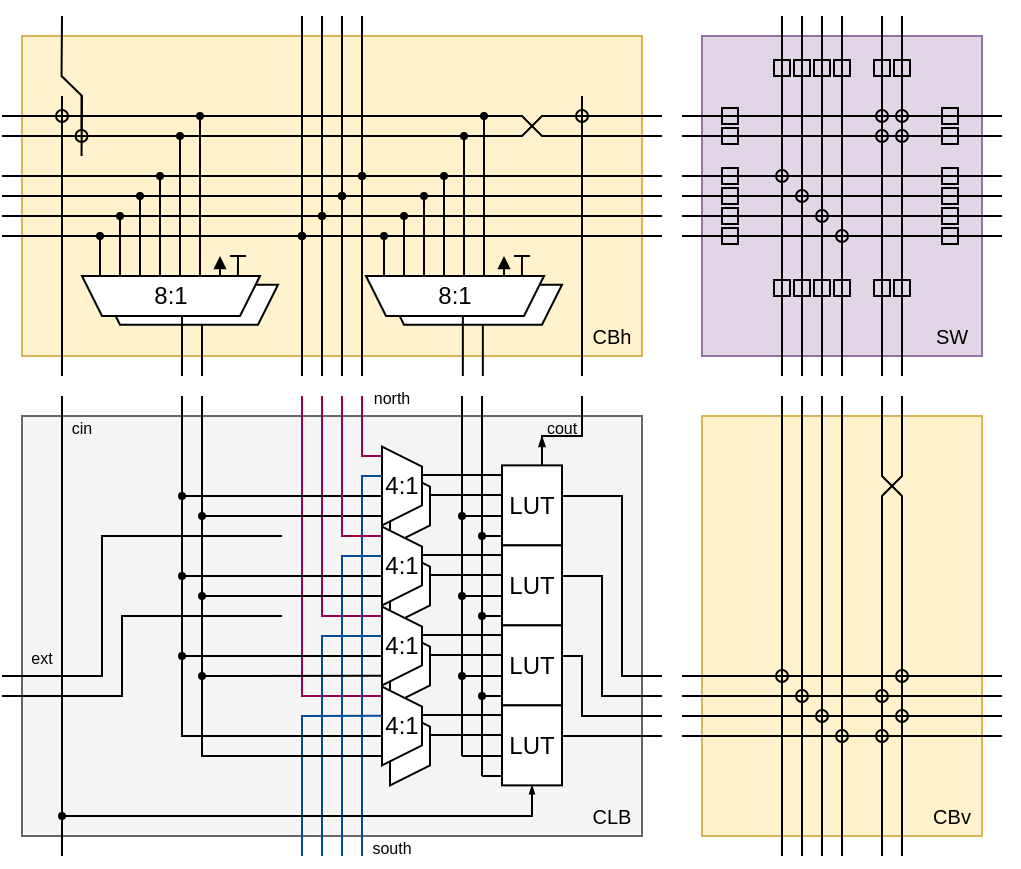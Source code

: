 <mxfile version="20.6.2" type="device"><diagram id="9KGzQhtidho0yr76nwJ4" name="Page-1"><mxGraphModel dx="544" dy="353" grid="1" gridSize="10" guides="0" tooltips="1" connect="1" arrows="1" fold="1" page="1" pageScale="1" pageWidth="827" pageHeight="1169" math="0" shadow="0"><root><mxCell id="0"/><mxCell id="1" parent="0"/><mxCell id="BEiH9vNHT9M3Co6_IEp4-1" value="" style="rounded=0;whiteSpace=wrap;html=1;fillColor=#fff2cc;strokeColor=#d6b656;" parent="1" vertex="1"><mxGeometry x="80" y="90" width="310" height="160" as="geometry"/></mxCell><mxCell id="BEiH9vNHT9M3Co6_IEp4-318" value="" style="rounded=0;whiteSpace=wrap;html=1;fillColor=#f5f5f5;strokeColor=#666666;fontColor=#333333;" parent="1" vertex="1"><mxGeometry x="80" y="280" width="310" height="210" as="geometry"/></mxCell><mxCell id="BEiH9vNHT9M3Co6_IEp4-317" value="" style="endArrow=none;html=1;rounded=0;endFill=0;startArrow=blockThin;startFill=1;startSize=3;" parent="1" edge="1"><mxGeometry width="50" height="50" relative="1" as="geometry"><mxPoint x="340" y="290" as="sourcePoint"/><mxPoint x="340" y="310" as="targetPoint"/><Array as="points"/></mxGeometry></mxCell><mxCell id="BEiH9vNHT9M3Co6_IEp4-312" value="" style="endArrow=none;html=1;rounded=0;" parent="1" edge="1"><mxGeometry width="50" height="50" relative="1" as="geometry"><mxPoint x="360" y="270" as="sourcePoint"/><mxPoint x="340" y="310" as="targetPoint"/><Array as="points"><mxPoint x="360" y="290"/><mxPoint x="340" y="290"/></Array></mxGeometry></mxCell><mxCell id="BEiH9vNHT9M3Co6_IEp4-6" value="" style="rounded=0;whiteSpace=wrap;html=1;fillColor=#fff2cc;strokeColor=#d6b656;" parent="1" vertex="1"><mxGeometry x="420" y="280" width="140" height="210" as="geometry"/></mxCell><mxCell id="BEiH9vNHT9M3Co6_IEp4-21" value="" style="endArrow=none;html=1;rounded=0;" parent="1" edge="1"><mxGeometry width="50" height="50" relative="1" as="geometry"><mxPoint x="520" y="270" as="sourcePoint"/><mxPoint x="510" y="500" as="targetPoint"/><Array as="points"><mxPoint x="520" y="310"/><mxPoint x="510" y="320"/></Array></mxGeometry></mxCell><mxCell id="BEiH9vNHT9M3Co6_IEp4-22" value="" style="endArrow=none;html=1;rounded=0;" parent="1" edge="1"><mxGeometry width="50" height="50" relative="1" as="geometry"><mxPoint x="510" y="270" as="sourcePoint"/><mxPoint x="520" y="500" as="targetPoint"/><Array as="points"><mxPoint x="510" y="310"/><mxPoint x="520" y="320"/></Array></mxGeometry></mxCell><mxCell id="BEiH9vNHT9M3Co6_IEp4-56" value="CBv" style="text;html=1;strokeColor=none;fillColor=none;align=center;verticalAlign=middle;whiteSpace=wrap;rounded=0;strokeWidth=2;fontSize=10;" parent="1" vertex="1"><mxGeometry x="530" y="470" width="30" height="20" as="geometry"/></mxCell><mxCell id="BEiH9vNHT9M3Co6_IEp4-92" value="" style="endArrow=none;html=1;rounded=0;" parent="1" edge="1"><mxGeometry width="50" height="50" relative="1" as="geometry"><mxPoint x="300" y="450" as="sourcePoint"/><mxPoint x="300" y="270" as="targetPoint"/></mxGeometry></mxCell><mxCell id="BEiH9vNHT9M3Co6_IEp4-93" value="" style="endArrow=none;html=1;rounded=0;" parent="1" edge="1"><mxGeometry width="50" height="50" relative="1" as="geometry"><mxPoint x="310" y="460" as="sourcePoint"/><mxPoint x="310" y="270" as="targetPoint"/></mxGeometry></mxCell><mxCell id="BEiH9vNHT9M3Co6_IEp4-204" value="" style="group" parent="1" vertex="1" connectable="0"><mxGeometry x="260" y="290" width="90" height="54.69" as="geometry"/></mxCell><mxCell id="BEiH9vNHT9M3Co6_IEp4-202" value="" style="endArrow=none;html=1;rounded=0;startArrow=none;startFill=0;endSize=4;startSize=3;strokeWidth=1;entryX=0;entryY=0.5;entryDx=0;entryDy=0;" parent="BEiH9vNHT9M3Co6_IEp4-204" edge="1"><mxGeometry width="50" height="50" relative="1" as="geometry"><mxPoint x="20" y="29.55" as="sourcePoint"/><mxPoint x="60" y="29.55" as="targetPoint"/></mxGeometry></mxCell><mxCell id="BEiH9vNHT9M3Co6_IEp4-201" value="" style="shape=trapezoid;perimeter=trapezoidPerimeter;whiteSpace=wrap;html=1;fixedSize=1;size=10;direction=south;" parent="BEiH9vNHT9M3Co6_IEp4-204" vertex="1"><mxGeometry x="4" y="15.31" width="20" height="39.38" as="geometry"/></mxCell><mxCell id="BEiH9vNHT9M3Co6_IEp4-193" value="LUT" style="rounded=0;whiteSpace=wrap;html=1;" parent="BEiH9vNHT9M3Co6_IEp4-204" vertex="1"><mxGeometry x="60" y="14.69" width="30" height="40" as="geometry"/></mxCell><mxCell id="BEiH9vNHT9M3Co6_IEp4-194" value="4:1" style="shape=trapezoid;perimeter=trapezoidPerimeter;whiteSpace=wrap;html=1;fixedSize=1;size=10;direction=south;" parent="BEiH9vNHT9M3Co6_IEp4-204" vertex="1"><mxGeometry y="5.31" width="20" height="39.38" as="geometry"/></mxCell><mxCell id="BEiH9vNHT9M3Co6_IEp4-195" value="" style="endArrow=none;html=1;rounded=0;startArrow=oval;startFill=1;endSize=4;startSize=3;strokeWidth=1;" parent="BEiH9vNHT9M3Co6_IEp4-204" edge="1"><mxGeometry width="50" height="50" relative="1" as="geometry"><mxPoint x="50" y="50" as="sourcePoint"/><mxPoint x="60" y="50" as="targetPoint"/></mxGeometry></mxCell><mxCell id="BEiH9vNHT9M3Co6_IEp4-196" value="" style="endArrow=none;html=1;rounded=0;startArrow=oval;startFill=1;endSize=4;startSize=3;strokeWidth=1;" parent="BEiH9vNHT9M3Co6_IEp4-204" edge="1"><mxGeometry width="50" height="50" relative="1" as="geometry"><mxPoint x="40" y="40" as="sourcePoint"/><mxPoint x="60" y="40" as="targetPoint"/></mxGeometry></mxCell><mxCell id="BEiH9vNHT9M3Co6_IEp4-203" value="" style="endArrow=none;html=1;rounded=0;startArrow=none;startFill=0;endSize=4;startSize=3;strokeWidth=1;entryX=0;entryY=0.5;entryDx=0;entryDy=0;" parent="BEiH9vNHT9M3Co6_IEp4-204" edge="1"><mxGeometry width="50" height="50" relative="1" as="geometry"><mxPoint x="20.0" y="19.55" as="sourcePoint"/><mxPoint x="60.0" y="19.55" as="targetPoint"/></mxGeometry></mxCell><mxCell id="BEiH9vNHT9M3Co6_IEp4-205" value="" style="group" parent="1" vertex="1" connectable="0"><mxGeometry x="260" y="330" width="90" height="54.69" as="geometry"/></mxCell><mxCell id="BEiH9vNHT9M3Co6_IEp4-206" value="" style="endArrow=none;html=1;rounded=0;startArrow=none;startFill=0;endSize=4;startSize=3;strokeWidth=1;entryX=0;entryY=0.5;entryDx=0;entryDy=0;" parent="BEiH9vNHT9M3Co6_IEp4-205" edge="1"><mxGeometry width="50" height="50" relative="1" as="geometry"><mxPoint x="20" y="29.55" as="sourcePoint"/><mxPoint x="60" y="29.55" as="targetPoint"/></mxGeometry></mxCell><mxCell id="BEiH9vNHT9M3Co6_IEp4-207" value="" style="shape=trapezoid;perimeter=trapezoidPerimeter;whiteSpace=wrap;html=1;fixedSize=1;size=10;direction=south;" parent="BEiH9vNHT9M3Co6_IEp4-205" vertex="1"><mxGeometry x="4" y="15.31" width="20" height="39.38" as="geometry"/></mxCell><mxCell id="BEiH9vNHT9M3Co6_IEp4-208" value="LUT" style="rounded=0;whiteSpace=wrap;html=1;" parent="BEiH9vNHT9M3Co6_IEp4-205" vertex="1"><mxGeometry x="60" y="14.69" width="30" height="40" as="geometry"/></mxCell><mxCell id="BEiH9vNHT9M3Co6_IEp4-209" value="4:1" style="shape=trapezoid;perimeter=trapezoidPerimeter;whiteSpace=wrap;html=1;fixedSize=1;size=10;direction=south;" parent="BEiH9vNHT9M3Co6_IEp4-205" vertex="1"><mxGeometry y="5.31" width="20" height="39.38" as="geometry"/></mxCell><mxCell id="BEiH9vNHT9M3Co6_IEp4-210" value="" style="endArrow=none;html=1;rounded=0;startArrow=oval;startFill=1;endSize=4;startSize=3;strokeWidth=1;" parent="BEiH9vNHT9M3Co6_IEp4-205" edge="1"><mxGeometry width="50" height="50" relative="1" as="geometry"><mxPoint x="50" y="50" as="sourcePoint"/><mxPoint x="60" y="50" as="targetPoint"/></mxGeometry></mxCell><mxCell id="BEiH9vNHT9M3Co6_IEp4-211" value="" style="endArrow=none;html=1;rounded=0;startArrow=oval;startFill=1;endSize=4;startSize=3;strokeWidth=1;" parent="BEiH9vNHT9M3Co6_IEp4-205" edge="1"><mxGeometry width="50" height="50" relative="1" as="geometry"><mxPoint x="40" y="40" as="sourcePoint"/><mxPoint x="60" y="40" as="targetPoint"/></mxGeometry></mxCell><mxCell id="BEiH9vNHT9M3Co6_IEp4-212" value="" style="endArrow=none;html=1;rounded=0;startArrow=none;startFill=0;endSize=4;startSize=3;strokeWidth=1;entryX=0;entryY=0.5;entryDx=0;entryDy=0;" parent="BEiH9vNHT9M3Co6_IEp4-205" edge="1"><mxGeometry width="50" height="50" relative="1" as="geometry"><mxPoint x="20.0" y="19.55" as="sourcePoint"/><mxPoint x="60.0" y="19.55" as="targetPoint"/></mxGeometry></mxCell><mxCell id="BEiH9vNHT9M3Co6_IEp4-213" value="" style="group" parent="1" vertex="1" connectable="0"><mxGeometry x="260" y="370" width="90" height="54.69" as="geometry"/></mxCell><mxCell id="BEiH9vNHT9M3Co6_IEp4-214" value="" style="endArrow=none;html=1;rounded=0;startArrow=none;startFill=0;endSize=4;startSize=3;strokeWidth=1;entryX=0;entryY=0.5;entryDx=0;entryDy=0;" parent="BEiH9vNHT9M3Co6_IEp4-213" edge="1"><mxGeometry width="50" height="50" relative="1" as="geometry"><mxPoint x="20" y="29.55" as="sourcePoint"/><mxPoint x="60" y="29.55" as="targetPoint"/></mxGeometry></mxCell><mxCell id="BEiH9vNHT9M3Co6_IEp4-215" value="" style="shape=trapezoid;perimeter=trapezoidPerimeter;whiteSpace=wrap;html=1;fixedSize=1;size=10;direction=south;" parent="BEiH9vNHT9M3Co6_IEp4-213" vertex="1"><mxGeometry x="4" y="15.31" width="20" height="39.38" as="geometry"/></mxCell><mxCell id="BEiH9vNHT9M3Co6_IEp4-216" value="LUT" style="rounded=0;whiteSpace=wrap;html=1;" parent="BEiH9vNHT9M3Co6_IEp4-213" vertex="1"><mxGeometry x="60" y="14.69" width="30" height="40" as="geometry"/></mxCell><mxCell id="BEiH9vNHT9M3Co6_IEp4-217" value="4:1" style="shape=trapezoid;perimeter=trapezoidPerimeter;whiteSpace=wrap;html=1;fixedSize=1;size=10;direction=south;" parent="BEiH9vNHT9M3Co6_IEp4-213" vertex="1"><mxGeometry y="5.31" width="20" height="39.38" as="geometry"/></mxCell><mxCell id="BEiH9vNHT9M3Co6_IEp4-218" value="" style="endArrow=none;html=1;rounded=0;startArrow=oval;startFill=1;endSize=4;startSize=3;strokeWidth=1;" parent="BEiH9vNHT9M3Co6_IEp4-213" edge="1"><mxGeometry width="50" height="50" relative="1" as="geometry"><mxPoint x="50" y="50" as="sourcePoint"/><mxPoint x="60" y="50" as="targetPoint"/></mxGeometry></mxCell><mxCell id="BEiH9vNHT9M3Co6_IEp4-219" value="" style="endArrow=none;html=1;rounded=0;startArrow=oval;startFill=1;endSize=4;startSize=3;strokeWidth=1;" parent="BEiH9vNHT9M3Co6_IEp4-213" edge="1"><mxGeometry width="50" height="50" relative="1" as="geometry"><mxPoint x="40" y="40" as="sourcePoint"/><mxPoint x="60" y="40" as="targetPoint"/></mxGeometry></mxCell><mxCell id="BEiH9vNHT9M3Co6_IEp4-220" value="" style="endArrow=none;html=1;rounded=0;startArrow=none;startFill=0;endSize=4;startSize=3;strokeWidth=1;entryX=0;entryY=0.5;entryDx=0;entryDy=0;" parent="BEiH9vNHT9M3Co6_IEp4-213" edge="1"><mxGeometry width="50" height="50" relative="1" as="geometry"><mxPoint x="20.0" y="19.55" as="sourcePoint"/><mxPoint x="60.0" y="19.55" as="targetPoint"/></mxGeometry></mxCell><mxCell id="BEiH9vNHT9M3Co6_IEp4-221" value="" style="group" parent="1" vertex="1" connectable="0"><mxGeometry x="260" y="410" width="90" height="54.69" as="geometry"/></mxCell><mxCell id="BEiH9vNHT9M3Co6_IEp4-222" value="" style="endArrow=none;html=1;rounded=0;startArrow=none;startFill=0;endSize=4;startSize=3;strokeWidth=1;entryX=0;entryY=0.5;entryDx=0;entryDy=0;" parent="BEiH9vNHT9M3Co6_IEp4-221" edge="1"><mxGeometry width="50" height="50" relative="1" as="geometry"><mxPoint x="20" y="29.55" as="sourcePoint"/><mxPoint x="60" y="29.55" as="targetPoint"/></mxGeometry></mxCell><mxCell id="BEiH9vNHT9M3Co6_IEp4-223" value="" style="shape=trapezoid;perimeter=trapezoidPerimeter;whiteSpace=wrap;html=1;fixedSize=1;size=10;direction=south;" parent="BEiH9vNHT9M3Co6_IEp4-221" vertex="1"><mxGeometry x="4" y="15.31" width="20" height="39.38" as="geometry"/></mxCell><mxCell id="BEiH9vNHT9M3Co6_IEp4-224" value="LUT" style="rounded=0;whiteSpace=wrap;html=1;" parent="BEiH9vNHT9M3Co6_IEp4-221" vertex="1"><mxGeometry x="60" y="14.69" width="30" height="40" as="geometry"/></mxCell><mxCell id="BEiH9vNHT9M3Co6_IEp4-225" value="4:1" style="shape=trapezoid;perimeter=trapezoidPerimeter;whiteSpace=wrap;html=1;fixedSize=1;size=10;direction=south;" parent="BEiH9vNHT9M3Co6_IEp4-221" vertex="1"><mxGeometry y="5.31" width="20" height="39.38" as="geometry"/></mxCell><mxCell id="BEiH9vNHT9M3Co6_IEp4-226" value="" style="endArrow=none;html=1;rounded=0;startArrow=none;startFill=0;endSize=4;startSize=3;strokeWidth=1;" parent="BEiH9vNHT9M3Co6_IEp4-221" edge="1"><mxGeometry width="50" height="50" relative="1" as="geometry"><mxPoint x="50" y="50" as="sourcePoint"/><mxPoint x="60" y="50" as="targetPoint"/></mxGeometry></mxCell><mxCell id="BEiH9vNHT9M3Co6_IEp4-227" value="" style="endArrow=none;html=1;rounded=0;startArrow=none;startFill=0;endSize=4;startSize=3;strokeWidth=1;" parent="BEiH9vNHT9M3Co6_IEp4-221" edge="1"><mxGeometry width="50" height="50" relative="1" as="geometry"><mxPoint x="40" y="40" as="sourcePoint"/><mxPoint x="60" y="40" as="targetPoint"/></mxGeometry></mxCell><mxCell id="BEiH9vNHT9M3Co6_IEp4-228" value="" style="endArrow=none;html=1;rounded=0;startArrow=none;startFill=0;endSize=4;startSize=3;strokeWidth=1;entryX=0;entryY=0.5;entryDx=0;entryDy=0;" parent="BEiH9vNHT9M3Co6_IEp4-221" edge="1"><mxGeometry width="50" height="50" relative="1" as="geometry"><mxPoint x="20.0" y="19.55" as="sourcePoint"/><mxPoint x="60.0" y="19.55" as="targetPoint"/></mxGeometry></mxCell><mxCell id="BEiH9vNHT9M3Co6_IEp4-230" value="" style="endArrow=none;html=1;rounded=0;strokeColor=#99004D;" parent="1" edge="1"><mxGeometry width="50" height="50" relative="1" as="geometry"><mxPoint x="260" y="300" as="sourcePoint"/><mxPoint x="250" y="270" as="targetPoint"/><Array as="points"><mxPoint x="250" y="300"/></Array></mxGeometry></mxCell><mxCell id="BEiH9vNHT9M3Co6_IEp4-234" value="" style="endArrow=none;html=1;rounded=0;strokeColor=#99004D;" parent="1" edge="1"><mxGeometry width="50" height="50" relative="1" as="geometry"><mxPoint x="260" y="380" as="sourcePoint"/><mxPoint x="230" y="270" as="targetPoint"/><Array as="points"><mxPoint x="230" y="380"/></Array></mxGeometry></mxCell><mxCell id="BEiH9vNHT9M3Co6_IEp4-235" value="" style="endArrow=none;html=1;rounded=0;strokeColor=#99004D;" parent="1" edge="1"><mxGeometry width="50" height="50" relative="1" as="geometry"><mxPoint x="260" y="420.0" as="sourcePoint"/><mxPoint x="220" y="270" as="targetPoint"/><Array as="points"><mxPoint x="220" y="420"/></Array></mxGeometry></mxCell><mxCell id="BEiH9vNHT9M3Co6_IEp4-236" value="" style="endArrow=none;html=1;rounded=0;strokeColor=#004C99;" parent="1" edge="1"><mxGeometry width="50" height="50" relative="1" as="geometry"><mxPoint x="260" y="310.0" as="sourcePoint"/><mxPoint x="250" y="500" as="targetPoint"/><Array as="points"><mxPoint x="250" y="310"/></Array></mxGeometry></mxCell><mxCell id="BEiH9vNHT9M3Co6_IEp4-237" value="" style="endArrow=oval;html=1;rounded=0;startArrow=none;startFill=0;endFill=1;endSize=3;" parent="1" edge="1"><mxGeometry width="50" height="50" relative="1" as="geometry"><mxPoint x="260" y="320" as="sourcePoint"/><mxPoint x="160" y="320" as="targetPoint"/></mxGeometry></mxCell><mxCell id="BEiH9vNHT9M3Co6_IEp4-238" value="" style="endArrow=oval;html=1;rounded=0;startArrow=none;startFill=0;endFill=1;endSize=3;" parent="1" edge="1"><mxGeometry width="50" height="50" relative="1" as="geometry"><mxPoint x="260" y="330" as="sourcePoint"/><mxPoint x="170" y="330" as="targetPoint"/></mxGeometry></mxCell><mxCell id="BEiH9vNHT9M3Co6_IEp4-239" value="" style="endArrow=none;html=1;rounded=0;strokeColor=#99004D;" parent="1" edge="1"><mxGeometry width="50" height="50" relative="1" as="geometry"><mxPoint x="260" y="340" as="sourcePoint"/><mxPoint x="240" y="270" as="targetPoint"/><Array as="points"><mxPoint x="240" y="340"/></Array></mxGeometry></mxCell><mxCell id="BEiH9vNHT9M3Co6_IEp4-240" value="" style="endArrow=none;html=1;rounded=0;strokeColor=#004C99;" parent="1" edge="1"><mxGeometry width="50" height="50" relative="1" as="geometry"><mxPoint x="260" y="350" as="sourcePoint"/><mxPoint x="240" y="500" as="targetPoint"/><Array as="points"><mxPoint x="240" y="350"/></Array></mxGeometry></mxCell><mxCell id="BEiH9vNHT9M3Co6_IEp4-242" value="" style="endArrow=oval;html=1;rounded=0;endSize=3;endFill=1;" parent="1" edge="1"><mxGeometry width="50" height="50" relative="1" as="geometry"><mxPoint x="260" y="360" as="sourcePoint"/><mxPoint x="160" y="360" as="targetPoint"/></mxGeometry></mxCell><mxCell id="BEiH9vNHT9M3Co6_IEp4-243" value="" style="endArrow=oval;html=1;rounded=0;endSize=3;endFill=1;" parent="1" edge="1"><mxGeometry width="50" height="50" relative="1" as="geometry"><mxPoint x="260" y="370" as="sourcePoint"/><mxPoint x="170" y="370" as="targetPoint"/></mxGeometry></mxCell><mxCell id="BEiH9vNHT9M3Co6_IEp4-244" value="" style="endArrow=none;html=1;rounded=0;strokeColor=#004C99;" parent="1" edge="1"><mxGeometry width="50" height="50" relative="1" as="geometry"><mxPoint x="260" y="390" as="sourcePoint"/><mxPoint x="230" y="500" as="targetPoint"/><Array as="points"><mxPoint x="230" y="390"/></Array></mxGeometry></mxCell><mxCell id="BEiH9vNHT9M3Co6_IEp4-245" value="" style="endArrow=oval;html=1;rounded=0;endSize=3;endFill=1;" parent="1" edge="1"><mxGeometry width="50" height="50" relative="1" as="geometry"><mxPoint x="260" y="400" as="sourcePoint"/><mxPoint x="160" y="400" as="targetPoint"/></mxGeometry></mxCell><mxCell id="BEiH9vNHT9M3Co6_IEp4-246" value="" style="endArrow=oval;html=1;rounded=0;endSize=3;endFill=1;" parent="1" edge="1"><mxGeometry width="50" height="50" relative="1" as="geometry"><mxPoint x="260" y="409.84" as="sourcePoint"/><mxPoint x="170" y="410" as="targetPoint"/></mxGeometry></mxCell><mxCell id="BEiH9vNHT9M3Co6_IEp4-247" value="" style="endArrow=none;html=1;rounded=0;strokeColor=#004C99;" parent="1" edge="1"><mxGeometry width="50" height="50" relative="1" as="geometry"><mxPoint x="260" y="429.92" as="sourcePoint"/><mxPoint x="220" y="500" as="targetPoint"/><Array as="points"><mxPoint x="220" y="430"/></Array></mxGeometry></mxCell><mxCell id="BEiH9vNHT9M3Co6_IEp4-248" value="" style="endArrow=none;html=1;rounded=0;" parent="1" edge="1"><mxGeometry width="50" height="50" relative="1" as="geometry"><mxPoint x="260" y="440.0" as="sourcePoint"/><mxPoint x="160" y="270" as="targetPoint"/><Array as="points"><mxPoint x="160" y="440"/></Array></mxGeometry></mxCell><mxCell id="BEiH9vNHT9M3Co6_IEp4-249" value="" style="endArrow=none;html=1;rounded=0;" parent="1" edge="1"><mxGeometry width="50" height="50" relative="1" as="geometry"><mxPoint x="260" y="450.0" as="sourcePoint"/><mxPoint x="170" y="270" as="targetPoint"/><Array as="points"><mxPoint x="170" y="450"/></Array></mxGeometry></mxCell><mxCell id="BEiH9vNHT9M3Co6_IEp4-310" value="" style="endArrow=none;html=1;rounded=0;exitX=0.5;exitY=1;exitDx=0;exitDy=0;endFill=0;startArrow=blockThin;startFill=1;endSize=5;startSize=2;" parent="1" source="BEiH9vNHT9M3Co6_IEp4-224" edge="1"><mxGeometry width="50" height="50" relative="1" as="geometry"><mxPoint x="340" y="470" as="sourcePoint"/><mxPoint x="100" y="270" as="targetPoint"/><Array as="points"><mxPoint x="335" y="480"/><mxPoint x="100" y="480"/></Array></mxGeometry></mxCell><mxCell id="BEiH9vNHT9M3Co6_IEp4-313" value="" style="endArrow=none;html=1;rounded=0;" parent="1" edge="1"><mxGeometry width="50" height="50" relative="1" as="geometry"><mxPoint x="400" y="410" as="sourcePoint"/><mxPoint x="350" y="320" as="targetPoint"/><Array as="points"><mxPoint x="380" y="410"/><mxPoint x="380" y="320"/><mxPoint x="350" y="320"/></Array></mxGeometry></mxCell><mxCell id="BEiH9vNHT9M3Co6_IEp4-314" value="" style="endArrow=none;html=1;rounded=0;" parent="1" edge="1"><mxGeometry width="50" height="50" relative="1" as="geometry"><mxPoint x="400" y="420" as="sourcePoint"/><mxPoint x="350" y="360" as="targetPoint"/><Array as="points"><mxPoint x="370" y="420"/><mxPoint x="370" y="360"/><mxPoint x="350" y="360"/></Array></mxGeometry></mxCell><mxCell id="BEiH9vNHT9M3Co6_IEp4-315" value="" style="endArrow=none;html=1;rounded=0;" parent="1" edge="1"><mxGeometry width="50" height="50" relative="1" as="geometry"><mxPoint x="400" y="430" as="sourcePoint"/><mxPoint x="350" y="400" as="targetPoint"/><Array as="points"><mxPoint x="360" y="430"/><mxPoint x="360" y="400"/><mxPoint x="350" y="400"/></Array></mxGeometry></mxCell><mxCell id="BEiH9vNHT9M3Co6_IEp4-316" value="" style="endArrow=none;html=1;rounded=0;" parent="1" edge="1"><mxGeometry width="50" height="50" relative="1" as="geometry"><mxPoint x="400" y="440" as="sourcePoint"/><mxPoint x="350" y="440" as="targetPoint"/><Array as="points"><mxPoint x="350" y="440"/></Array></mxGeometry></mxCell><mxCell id="_3s3jiyZv3Z9UE-ZHLpk-1" value="" style="endArrow=none;html=1;rounded=0;" parent="1" edge="1"><mxGeometry width="50" height="50" relative="1" as="geometry"><mxPoint x="460" y="270" as="sourcePoint"/><mxPoint x="460" y="500" as="targetPoint"/><Array as="points"/></mxGeometry></mxCell><mxCell id="_3s3jiyZv3Z9UE-ZHLpk-2" value="" style="endArrow=none;html=1;rounded=0;" parent="1" edge="1"><mxGeometry width="50" height="50" relative="1" as="geometry"><mxPoint x="470" y="270" as="sourcePoint"/><mxPoint x="470" y="500.0" as="targetPoint"/><Array as="points"/></mxGeometry></mxCell><mxCell id="_3s3jiyZv3Z9UE-ZHLpk-3" value="" style="endArrow=none;html=1;rounded=0;" parent="1" edge="1"><mxGeometry width="50" height="50" relative="1" as="geometry"><mxPoint x="480" y="270" as="sourcePoint"/><mxPoint x="480" y="500.0" as="targetPoint"/><Array as="points"/></mxGeometry></mxCell><mxCell id="_3s3jiyZv3Z9UE-ZHLpk-4" value="" style="endArrow=none;html=1;rounded=0;" parent="1" edge="1"><mxGeometry width="50" height="50" relative="1" as="geometry"><mxPoint x="490" y="270" as="sourcePoint"/><mxPoint x="490" y="500.0" as="targetPoint"/><Array as="points"/></mxGeometry></mxCell><mxCell id="_3s3jiyZv3Z9UE-ZHLpk-12" value="" style="group;rotation=0;" parent="1" vertex="1" connectable="0"><mxGeometry x="450" y="400" width="50" height="50" as="geometry"/></mxCell><mxCell id="_3s3jiyZv3Z9UE-ZHLpk-13" value="" style="endArrow=none;html=1;rounded=0;" parent="_3s3jiyZv3Z9UE-ZHLpk-12" edge="1"><mxGeometry width="50" height="50" relative="1" as="geometry"><mxPoint x="10" y="50" as="sourcePoint"/><mxPoint x="10" as="targetPoint"/></mxGeometry></mxCell><mxCell id="_3s3jiyZv3Z9UE-ZHLpk-14" value="" style="endArrow=none;html=1;rounded=0;startArrow=oval;startFill=0;" parent="_3s3jiyZv3Z9UE-ZHLpk-12" edge="1"><mxGeometry width="50" height="50" relative="1" as="geometry"><mxPoint x="10" y="10" as="sourcePoint"/><mxPoint y="10" as="targetPoint"/></mxGeometry></mxCell><mxCell id="_3s3jiyZv3Z9UE-ZHLpk-15" value="" style="endArrow=none;html=1;rounded=0;startArrow=oval;startFill=0;" parent="_3s3jiyZv3Z9UE-ZHLpk-12" edge="1"><mxGeometry width="50" height="50" relative="1" as="geometry"><mxPoint x="20" y="20" as="sourcePoint"/><mxPoint x="10" y="20" as="targetPoint"/></mxGeometry></mxCell><mxCell id="_3s3jiyZv3Z9UE-ZHLpk-16" value="" style="endArrow=none;html=1;rounded=0;startArrow=oval;startFill=0;" parent="_3s3jiyZv3Z9UE-ZHLpk-12" edge="1"><mxGeometry width="50" height="50" relative="1" as="geometry"><mxPoint x="30" y="30" as="sourcePoint"/><mxPoint x="20" y="30" as="targetPoint"/></mxGeometry></mxCell><mxCell id="_3s3jiyZv3Z9UE-ZHLpk-17" value="" style="endArrow=none;html=1;rounded=0;startArrow=oval;startFill=0;" parent="_3s3jiyZv3Z9UE-ZHLpk-12" edge="1"><mxGeometry width="50" height="50" relative="1" as="geometry"><mxPoint x="40" y="40" as="sourcePoint"/><mxPoint x="30" y="40" as="targetPoint"/></mxGeometry></mxCell><mxCell id="_3s3jiyZv3Z9UE-ZHLpk-18" value="" style="endArrow=none;html=1;rounded=0;" parent="_3s3jiyZv3Z9UE-ZHLpk-12" edge="1"><mxGeometry width="50" height="50" relative="1" as="geometry"><mxPoint x="20" y="50" as="sourcePoint"/><mxPoint x="20" as="targetPoint"/></mxGeometry></mxCell><mxCell id="_3s3jiyZv3Z9UE-ZHLpk-19" value="" style="endArrow=none;html=1;rounded=0;" parent="_3s3jiyZv3Z9UE-ZHLpk-12" edge="1"><mxGeometry width="50" height="50" relative="1" as="geometry"><mxPoint x="30" y="50" as="sourcePoint"/><mxPoint x="30" as="targetPoint"/></mxGeometry></mxCell><mxCell id="_3s3jiyZv3Z9UE-ZHLpk-20" value="" style="endArrow=none;html=1;rounded=0;" parent="_3s3jiyZv3Z9UE-ZHLpk-12" edge="1"><mxGeometry width="50" height="50" relative="1" as="geometry"><mxPoint x="40" y="50" as="sourcePoint"/><mxPoint x="40" as="targetPoint"/></mxGeometry></mxCell><mxCell id="_3s3jiyZv3Z9UE-ZHLpk-21" value="" style="endArrow=none;html=1;rounded=0;" parent="_3s3jiyZv3Z9UE-ZHLpk-12" edge="1"><mxGeometry width="50" height="50" relative="1" as="geometry"><mxPoint y="10" as="sourcePoint"/><mxPoint x="50" y="10" as="targetPoint"/></mxGeometry></mxCell><mxCell id="_3s3jiyZv3Z9UE-ZHLpk-22" value="" style="endArrow=none;html=1;rounded=0;" parent="_3s3jiyZv3Z9UE-ZHLpk-12" edge="1"><mxGeometry width="50" height="50" relative="1" as="geometry"><mxPoint y="20" as="sourcePoint"/><mxPoint x="50" y="20" as="targetPoint"/></mxGeometry></mxCell><mxCell id="_3s3jiyZv3Z9UE-ZHLpk-23" value="" style="endArrow=none;html=1;rounded=0;" parent="_3s3jiyZv3Z9UE-ZHLpk-12" edge="1"><mxGeometry width="50" height="50" relative="1" as="geometry"><mxPoint y="30" as="sourcePoint"/><mxPoint x="50" y="30" as="targetPoint"/></mxGeometry></mxCell><mxCell id="_3s3jiyZv3Z9UE-ZHLpk-24" value="" style="endArrow=none;html=1;rounded=0;" parent="_3s3jiyZv3Z9UE-ZHLpk-12" edge="1"><mxGeometry width="50" height="50" relative="1" as="geometry"><mxPoint y="40" as="sourcePoint"/><mxPoint x="50" y="40" as="targetPoint"/></mxGeometry></mxCell><mxCell id="_3s3jiyZv3Z9UE-ZHLpk-25" value="" style="endArrow=none;html=1;rounded=0;strokeWidth=1;fontSize=10;startSize=3;endSize=3;" parent="1" edge="1"><mxGeometry width="50" height="50" relative="1" as="geometry"><mxPoint x="410" y="410" as="sourcePoint"/><mxPoint x="570" y="410" as="targetPoint"/></mxGeometry></mxCell><mxCell id="_3s3jiyZv3Z9UE-ZHLpk-26" value="" style="endArrow=none;html=1;rounded=0;strokeWidth=1;fontSize=10;startSize=3;endSize=3;" parent="1" edge="1"><mxGeometry width="50" height="50" relative="1" as="geometry"><mxPoint x="410" y="420" as="sourcePoint"/><mxPoint x="460" y="420" as="targetPoint"/></mxGeometry></mxCell><mxCell id="_3s3jiyZv3Z9UE-ZHLpk-27" value="" style="endArrow=none;html=1;rounded=0;strokeWidth=1;fontSize=10;startSize=3;endSize=3;" parent="1" edge="1"><mxGeometry width="50" height="50" relative="1" as="geometry"><mxPoint x="410" y="430" as="sourcePoint"/><mxPoint x="570" y="430" as="targetPoint"/></mxGeometry></mxCell><mxCell id="_3s3jiyZv3Z9UE-ZHLpk-28" value="" style="endArrow=none;html=1;rounded=0;strokeWidth=1;fontSize=10;startSize=3;endSize=3;" parent="1" edge="1"><mxGeometry width="50" height="50" relative="1" as="geometry"><mxPoint x="410" y="440" as="sourcePoint"/><mxPoint x="570" y="440" as="targetPoint"/></mxGeometry></mxCell><mxCell id="_3s3jiyZv3Z9UE-ZHLpk-29" value="" style="endArrow=none;html=1;rounded=0;startArrow=oval;startFill=0;" parent="1" edge="1"><mxGeometry width="50" height="50" relative="1" as="geometry"><mxPoint x="520.0" y="410" as="sourcePoint"/><mxPoint x="500" y="410" as="targetPoint"/></mxGeometry></mxCell><mxCell id="_3s3jiyZv3Z9UE-ZHLpk-30" value="" style="endArrow=none;html=1;rounded=0;startArrow=oval;startFill=0;" parent="1" edge="1"><mxGeometry width="50" height="50" relative="1" as="geometry"><mxPoint x="510.0" y="410" as="sourcePoint"/><mxPoint x="510" y="410" as="targetPoint"/></mxGeometry></mxCell><mxCell id="7t7pYtfQSMFKUJXyZif--1" value="" style="endArrow=none;html=1;rounded=0;startArrow=none;startFill=0;endFill=0;endSize=3;" parent="1" edge="1"><mxGeometry width="50" height="50" relative="1" as="geometry"><mxPoint x="360" y="140" as="sourcePoint"/><mxPoint x="360" y="260" as="targetPoint"/></mxGeometry></mxCell><mxCell id="BEiH9vNHT9M3Co6_IEp4-168" value="" style="endArrow=none;html=1;rounded=0;" parent="1" edge="1"><mxGeometry width="50" height="50" relative="1" as="geometry"><mxPoint x="310.42" y="260" as="sourcePoint"/><mxPoint x="310.42" y="230" as="targetPoint"/></mxGeometry></mxCell><mxCell id="BEiH9vNHT9M3Co6_IEp4-2" value="8:1" style="shape=trapezoid;perimeter=trapezoidPerimeter;whiteSpace=wrap;html=1;fixedSize=1;size=10;direction=west;" parent="1" vertex="1"><mxGeometry x="261" y="214.38" width="89" height="20" as="geometry"/></mxCell><mxCell id="BEiH9vNHT9M3Co6_IEp4-15" value="" style="endArrow=none;html=1;rounded=0;" parent="1" edge="1"><mxGeometry width="50" height="50" relative="1" as="geometry"><mxPoint x="400" y="190" as="sourcePoint"/><mxPoint x="70" y="190" as="targetPoint"/></mxGeometry></mxCell><mxCell id="BEiH9vNHT9M3Co6_IEp4-16" value="" style="endArrow=none;html=1;rounded=0;" parent="1" edge="1"><mxGeometry width="50" height="50" relative="1" as="geometry"><mxPoint x="400" y="180" as="sourcePoint"/><mxPoint x="70" y="180" as="targetPoint"/></mxGeometry></mxCell><mxCell id="BEiH9vNHT9M3Co6_IEp4-17" value="" style="endArrow=none;html=1;rounded=0;" parent="1" edge="1"><mxGeometry width="50" height="50" relative="1" as="geometry"><mxPoint x="400" y="170" as="sourcePoint"/><mxPoint x="70" y="170" as="targetPoint"/></mxGeometry></mxCell><mxCell id="BEiH9vNHT9M3Co6_IEp4-18" value="" style="endArrow=none;html=1;rounded=0;" parent="1" edge="1"><mxGeometry width="50" height="50" relative="1" as="geometry"><mxPoint x="400" y="160" as="sourcePoint"/><mxPoint x="70" y="160" as="targetPoint"/></mxGeometry></mxCell><mxCell id="BEiH9vNHT9M3Co6_IEp4-19" value="" style="endArrow=none;html=1;rounded=0;" parent="1" edge="1"><mxGeometry width="50" height="50" relative="1" as="geometry"><mxPoint x="400" y="130" as="sourcePoint"/><mxPoint x="70" y="140" as="targetPoint"/><Array as="points"><mxPoint x="340" y="130"/><mxPoint x="330" y="140"/></Array></mxGeometry></mxCell><mxCell id="BEiH9vNHT9M3Co6_IEp4-20" value="" style="endArrow=none;html=1;rounded=0;" parent="1" edge="1"><mxGeometry width="50" height="50" relative="1" as="geometry"><mxPoint x="400" y="140" as="sourcePoint"/><mxPoint x="70" y="130" as="targetPoint"/><Array as="points"><mxPoint x="340" y="140"/><mxPoint x="330" y="130"/></Array></mxGeometry></mxCell><mxCell id="BEiH9vNHT9M3Co6_IEp4-23" value="" style="endArrow=none;html=1;rounded=0;startArrow=oval;startFill=0;" parent="1" edge="1"><mxGeometry width="50" height="50" relative="1" as="geometry"><mxPoint x="100" y="130" as="sourcePoint"/><mxPoint x="100" y="150" as="targetPoint"/></mxGeometry></mxCell><mxCell id="BEiH9vNHT9M3Co6_IEp4-54" value="CBh" style="text;html=1;strokeColor=none;fillColor=none;align=center;verticalAlign=middle;whiteSpace=wrap;rounded=0;strokeWidth=2;fontSize=10;" parent="1" vertex="1"><mxGeometry x="360" y="230" width="30" height="20" as="geometry"/></mxCell><mxCell id="BEiH9vNHT9M3Co6_IEp4-62" value="" style="endArrow=none;html=1;rounded=0;strokeWidth=1;fontSize=10;startSize=3;endSize=3;" parent="1" edge="1"><mxGeometry width="50" height="50" relative="1" as="geometry"><mxPoint x="100" y="260" as="sourcePoint"/><mxPoint x="100" y="120" as="targetPoint"/></mxGeometry></mxCell><mxCell id="BEiH9vNHT9M3Co6_IEp4-117" value="8:1" style="shape=trapezoid;perimeter=trapezoidPerimeter;whiteSpace=wrap;html=1;fixedSize=1;size=10;direction=west;" parent="1" vertex="1"><mxGeometry x="252" y="210" width="89" height="20" as="geometry"/></mxCell><mxCell id="BEiH9vNHT9M3Co6_IEp4-118" value="" style="endArrow=none;html=1;rounded=0;endFill=0;startArrow=baseDash;startFill=0;entryX=0.124;entryY=1;entryDx=0;entryDy=0;entryPerimeter=0;" parent="1" target="BEiH9vNHT9M3Co6_IEp4-117" edge="1"><mxGeometry width="50" height="50" relative="1" as="geometry"><mxPoint x="330" y="200" as="sourcePoint"/><mxPoint x="339.72" y="210" as="targetPoint"/><Array as="points"/></mxGeometry></mxCell><mxCell id="BEiH9vNHT9M3Co6_IEp4-119" value="" style="endArrow=none;html=1;rounded=0;startArrow=oval;startFill=1;endSize=4;startSize=3;strokeWidth=1;" parent="1" edge="1"><mxGeometry width="50" height="50" relative="1" as="geometry"><mxPoint x="311" y="130" as="sourcePoint"/><mxPoint x="311" y="210" as="targetPoint"/></mxGeometry></mxCell><mxCell id="BEiH9vNHT9M3Co6_IEp4-120" value="" style="endArrow=none;html=1;rounded=0;startArrow=oval;startFill=1;endSize=4;startSize=3;strokeWidth=1;" parent="1" edge="1"><mxGeometry width="50" height="50" relative="1" as="geometry"><mxPoint x="301" y="140" as="sourcePoint"/><mxPoint x="301" y="210" as="targetPoint"/></mxGeometry></mxCell><mxCell id="BEiH9vNHT9M3Co6_IEp4-121" value="" style="endArrow=none;html=1;rounded=0;startArrow=oval;startFill=1;endSize=4;startSize=3;strokeWidth=1;" parent="1" edge="1"><mxGeometry width="50" height="50" relative="1" as="geometry"><mxPoint x="291" y="160" as="sourcePoint"/><mxPoint x="291" y="210" as="targetPoint"/></mxGeometry></mxCell><mxCell id="BEiH9vNHT9M3Co6_IEp4-122" value="" style="endArrow=none;html=1;rounded=0;startArrow=oval;startFill=1;endSize=4;startSize=3;strokeWidth=1;" parent="1" edge="1"><mxGeometry width="50" height="50" relative="1" as="geometry"><mxPoint x="281" y="170" as="sourcePoint"/><mxPoint x="281" y="210" as="targetPoint"/></mxGeometry></mxCell><mxCell id="BEiH9vNHT9M3Co6_IEp4-123" value="" style="endArrow=none;html=1;rounded=0;startArrow=oval;startFill=1;endSize=4;startSize=3;strokeWidth=1;" parent="1" edge="1"><mxGeometry width="50" height="50" relative="1" as="geometry"><mxPoint x="271" y="180" as="sourcePoint"/><mxPoint x="271" y="210" as="targetPoint"/></mxGeometry></mxCell><mxCell id="BEiH9vNHT9M3Co6_IEp4-124" value="" style="endArrow=none;html=1;rounded=0;startArrow=oval;startFill=1;endSize=4;startSize=3;strokeWidth=1;" parent="1" edge="1"><mxGeometry width="50" height="50" relative="1" as="geometry"><mxPoint x="261" y="190" as="sourcePoint"/><mxPoint x="261" y="210" as="targetPoint"/></mxGeometry></mxCell><mxCell id="BEiH9vNHT9M3Co6_IEp4-125" value="" style="endArrow=none;html=1;rounded=0;endFill=0;startArrow=block;startFill=1;endSize=4;startSize=4;" parent="1" edge="1"><mxGeometry width="50" height="50" relative="1" as="geometry"><mxPoint x="321" y="200" as="sourcePoint"/><mxPoint x="321" y="210" as="targetPoint"/><Array as="points"/></mxGeometry></mxCell><mxCell id="BEiH9vNHT9M3Co6_IEp4-126" value="" style="endArrow=none;html=1;rounded=0;startArrow=oval;startFill=1;endSize=4;startSize=3;strokeWidth=1;" parent="1" edge="1"><mxGeometry width="50" height="50" relative="1" as="geometry"><mxPoint x="250" y="160" as="sourcePoint"/><mxPoint x="250" y="260" as="targetPoint"/></mxGeometry></mxCell><mxCell id="BEiH9vNHT9M3Co6_IEp4-127" value="" style="endArrow=none;html=1;rounded=0;startArrow=oval;startFill=1;endSize=4;startSize=3;strokeWidth=1;" parent="1" edge="1"><mxGeometry width="50" height="50" relative="1" as="geometry"><mxPoint x="240" y="170" as="sourcePoint"/><mxPoint x="240" y="260" as="targetPoint"/></mxGeometry></mxCell><mxCell id="BEiH9vNHT9M3Co6_IEp4-128" value="" style="endArrow=none;html=1;rounded=0;startArrow=oval;startFill=1;endSize=4;startSize=3;strokeWidth=1;" parent="1" edge="1"><mxGeometry width="50" height="50" relative="1" as="geometry"><mxPoint x="230" y="180" as="sourcePoint"/><mxPoint x="230" y="260" as="targetPoint"/></mxGeometry></mxCell><mxCell id="BEiH9vNHT9M3Co6_IEp4-129" value="" style="endArrow=none;html=1;rounded=0;startArrow=oval;startFill=1;endSize=4;startSize=3;strokeWidth=1;" parent="1" edge="1"><mxGeometry width="50" height="50" relative="1" as="geometry"><mxPoint x="220" y="190" as="sourcePoint"/><mxPoint x="220" y="260" as="targetPoint"/></mxGeometry></mxCell><mxCell id="BEiH9vNHT9M3Co6_IEp4-153" value="" style="endArrow=none;html=1;rounded=0;startArrow=oval;startFill=1;endSize=4;startSize=3;strokeWidth=1;" parent="1" edge="1"><mxGeometry width="50" height="50" relative="1" as="geometry"><mxPoint x="250" y="160" as="sourcePoint"/><mxPoint x="250" y="80" as="targetPoint"/></mxGeometry></mxCell><mxCell id="BEiH9vNHT9M3Co6_IEp4-154" value="" style="endArrow=none;html=1;rounded=0;startArrow=oval;startFill=1;endSize=4;startSize=3;strokeWidth=1;" parent="1" edge="1"><mxGeometry width="50" height="50" relative="1" as="geometry"><mxPoint x="220" y="190" as="sourcePoint"/><mxPoint x="220" y="80" as="targetPoint"/></mxGeometry></mxCell><mxCell id="BEiH9vNHT9M3Co6_IEp4-155" value="" style="endArrow=none;html=1;rounded=0;startArrow=oval;startFill=1;endSize=4;startSize=3;strokeWidth=1;" parent="1" edge="1"><mxGeometry width="50" height="50" relative="1" as="geometry"><mxPoint x="230" y="180" as="sourcePoint"/><mxPoint x="230" y="80" as="targetPoint"/></mxGeometry></mxCell><mxCell id="BEiH9vNHT9M3Co6_IEp4-156" value="" style="endArrow=none;html=1;rounded=0;startArrow=oval;startFill=1;endSize=4;startSize=3;strokeWidth=1;" parent="1" edge="1"><mxGeometry width="50" height="50" relative="1" as="geometry"><mxPoint x="240" y="170" as="sourcePoint"/><mxPoint x="240" y="80" as="targetPoint"/></mxGeometry></mxCell><mxCell id="BEiH9vNHT9M3Co6_IEp4-165" value="" style="endArrow=none;html=1;rounded=0;" parent="1" edge="1"><mxGeometry width="50" height="50" relative="1" as="geometry"><mxPoint x="300.42" y="260" as="sourcePoint"/><mxPoint x="300.42" y="230" as="targetPoint"/></mxGeometry></mxCell><mxCell id="BEiH9vNHT9M3Co6_IEp4-267" value="" style="endArrow=none;html=1;rounded=0;" parent="1" edge="1"><mxGeometry width="50" height="50" relative="1" as="geometry"><mxPoint x="170.0" y="260" as="sourcePoint"/><mxPoint x="170.0" y="230" as="targetPoint"/></mxGeometry></mxCell><mxCell id="BEiH9vNHT9M3Co6_IEp4-268" value="8:1" style="shape=trapezoid;perimeter=trapezoidPerimeter;whiteSpace=wrap;html=1;fixedSize=1;size=10;direction=west;" parent="1" vertex="1"><mxGeometry x="119" y="214.38" width="89" height="20" as="geometry"/></mxCell><mxCell id="BEiH9vNHT9M3Co6_IEp4-269" value="" style="endArrow=none;html=1;rounded=0;endFill=0;startArrow=baseDash;startFill=0;entryX=0.124;entryY=1;entryDx=0;entryDy=0;entryPerimeter=0;" parent="1" target="BEiH9vNHT9M3Co6_IEp4-278" edge="1"><mxGeometry width="50" height="50" relative="1" as="geometry"><mxPoint x="188" y="200" as="sourcePoint"/><mxPoint x="197.72" y="210" as="targetPoint"/><Array as="points"/></mxGeometry></mxCell><mxCell id="BEiH9vNHT9M3Co6_IEp4-270" value="" style="endArrow=none;html=1;rounded=0;startArrow=oval;startFill=1;endSize=4;startSize=3;strokeWidth=1;" parent="1" edge="1"><mxGeometry width="50" height="50" relative="1" as="geometry"><mxPoint x="169" y="130" as="sourcePoint"/><mxPoint x="169" y="210" as="targetPoint"/></mxGeometry></mxCell><mxCell id="BEiH9vNHT9M3Co6_IEp4-271" value="" style="endArrow=none;html=1;rounded=0;startArrow=oval;startFill=1;endSize=4;startSize=3;strokeWidth=1;" parent="1" edge="1"><mxGeometry width="50" height="50" relative="1" as="geometry"><mxPoint x="159" y="140" as="sourcePoint"/><mxPoint x="159" y="210" as="targetPoint"/></mxGeometry></mxCell><mxCell id="BEiH9vNHT9M3Co6_IEp4-272" value="" style="endArrow=none;html=1;rounded=0;startArrow=oval;startFill=1;endSize=4;startSize=3;strokeWidth=1;" parent="1" edge="1"><mxGeometry width="50" height="50" relative="1" as="geometry"><mxPoint x="149" y="160" as="sourcePoint"/><mxPoint x="149" y="210" as="targetPoint"/></mxGeometry></mxCell><mxCell id="BEiH9vNHT9M3Co6_IEp4-273" value="" style="endArrow=none;html=1;rounded=0;startArrow=oval;startFill=1;endSize=4;startSize=3;strokeWidth=1;" parent="1" edge="1"><mxGeometry width="50" height="50" relative="1" as="geometry"><mxPoint x="139" y="170" as="sourcePoint"/><mxPoint x="139" y="210" as="targetPoint"/></mxGeometry></mxCell><mxCell id="BEiH9vNHT9M3Co6_IEp4-274" value="" style="endArrow=none;html=1;rounded=0;startArrow=oval;startFill=1;endSize=4;startSize=3;strokeWidth=1;" parent="1" edge="1"><mxGeometry width="50" height="50" relative="1" as="geometry"><mxPoint x="129" y="180" as="sourcePoint"/><mxPoint x="129" y="210" as="targetPoint"/></mxGeometry></mxCell><mxCell id="BEiH9vNHT9M3Co6_IEp4-275" value="" style="endArrow=none;html=1;rounded=0;startArrow=oval;startFill=1;endSize=4;startSize=3;strokeWidth=1;" parent="1" edge="1"><mxGeometry width="50" height="50" relative="1" as="geometry"><mxPoint x="119" y="190" as="sourcePoint"/><mxPoint x="119" y="210" as="targetPoint"/></mxGeometry></mxCell><mxCell id="BEiH9vNHT9M3Co6_IEp4-276" value="" style="endArrow=none;html=1;rounded=0;endFill=0;startArrow=block;startFill=1;endSize=4;startSize=4;" parent="1" edge="1"><mxGeometry width="50" height="50" relative="1" as="geometry"><mxPoint x="179" y="200" as="sourcePoint"/><mxPoint x="179" y="210" as="targetPoint"/><Array as="points"/></mxGeometry></mxCell><mxCell id="BEiH9vNHT9M3Co6_IEp4-277" value="" style="endArrow=none;html=1;rounded=0;" parent="1" edge="1"><mxGeometry width="50" height="50" relative="1" as="geometry"><mxPoint x="160.0" y="260" as="sourcePoint"/><mxPoint x="160.0" y="230" as="targetPoint"/></mxGeometry></mxCell><mxCell id="BEiH9vNHT9M3Co6_IEp4-278" value="8:1" style="shape=trapezoid;perimeter=trapezoidPerimeter;whiteSpace=wrap;html=1;fixedSize=1;size=10;direction=west;" parent="1" vertex="1"><mxGeometry x="110" y="210" width="89" height="20" as="geometry"/></mxCell><mxCell id="BEiH9vNHT9M3Co6_IEp4-279" value="" style="endArrow=none;html=1;rounded=0;strokeWidth=1;fontSize=10;startSize=3;endSize=3;" parent="1" edge="1"><mxGeometry width="50" height="50" relative="1" as="geometry"><mxPoint x="109.77" y="150" as="sourcePoint"/><mxPoint x="100" y="80" as="targetPoint"/><Array as="points"><mxPoint x="110" y="120"/><mxPoint x="99.77" y="110"/></Array></mxGeometry></mxCell><mxCell id="BEiH9vNHT9M3Co6_IEp4-281" value="" style="endArrow=none;html=1;rounded=0;startArrow=oval;startFill=0;" parent="1" edge="1"><mxGeometry width="50" height="50" relative="1" as="geometry"><mxPoint x="109.77" y="140" as="sourcePoint"/><mxPoint x="109.77" y="120" as="targetPoint"/></mxGeometry></mxCell><mxCell id="7t7pYtfQSMFKUJXyZif--2" value="" style="endArrow=none;html=1;rounded=0;startArrow=oval;startFill=0;" parent="1" edge="1"><mxGeometry width="50" height="50" relative="1" as="geometry"><mxPoint x="360" y="130" as="sourcePoint"/><mxPoint x="360" y="200" as="targetPoint"/></mxGeometry></mxCell><mxCell id="7t7pYtfQSMFKUJXyZif--5" value="" style="endArrow=none;html=1;rounded=0;startArrow=oval;startFill=0;" parent="1" edge="1"><mxGeometry width="50" height="50" relative="1" as="geometry"><mxPoint x="510.0" y="420" as="sourcePoint"/><mxPoint x="510" y="420" as="targetPoint"/></mxGeometry></mxCell><mxCell id="7t7pYtfQSMFKUJXyZif--6" value="" style="endArrow=none;html=1;rounded=0;startArrow=oval;startFill=0;" parent="1" edge="1"><mxGeometry width="50" height="50" relative="1" as="geometry"><mxPoint x="510.0" y="420" as="sourcePoint"/><mxPoint x="490.0" y="420" as="targetPoint"/></mxGeometry></mxCell><mxCell id="7t7pYtfQSMFKUJXyZif--7" value="" style="endArrow=none;html=1;rounded=0;strokeWidth=1;fontSize=10;startSize=3;endSize=3;" parent="1" edge="1"><mxGeometry width="50" height="50" relative="1" as="geometry"><mxPoint x="410" y="420" as="sourcePoint"/><mxPoint x="570" y="420" as="targetPoint"/></mxGeometry></mxCell><mxCell id="BEiH9vNHT9M3Co6_IEp4-5" value="" style="rounded=0;whiteSpace=wrap;html=1;fillColor=#e1d5e7;strokeColor=#9673a6;" parent="1" vertex="1"><mxGeometry x="420" y="90" width="140" height="160" as="geometry"/></mxCell><mxCell id="BEiH9vNHT9M3Co6_IEp4-50" value="" style="endArrow=none;html=1;rounded=0;startArrow=oval;startFill=0;" parent="1" edge="1"><mxGeometry width="50" height="50" relative="1" as="geometry"><mxPoint x="510" y="130" as="sourcePoint"/><mxPoint x="500" y="130" as="targetPoint"/><Array as="points"><mxPoint x="510" y="130"/></Array></mxGeometry></mxCell><mxCell id="BEiH9vNHT9M3Co6_IEp4-51" value="" style="endArrow=none;html=1;rounded=0;startArrow=oval;startFill=0;" parent="1" edge="1"><mxGeometry width="50" height="50" relative="1" as="geometry"><mxPoint x="520" y="140" as="sourcePoint"/><mxPoint x="510" y="140" as="targetPoint"/><Array as="points"><mxPoint x="520" y="140"/></Array></mxGeometry></mxCell><mxCell id="BEiH9vNHT9M3Co6_IEp4-52" value="" style="endArrow=none;html=1;rounded=0;startArrow=oval;startFill=0;" parent="1" edge="1"><mxGeometry width="50" height="50" relative="1" as="geometry"><mxPoint x="520" y="130" as="sourcePoint"/><mxPoint x="510" y="130" as="targetPoint"/><Array as="points"><mxPoint x="520" y="130"/></Array></mxGeometry></mxCell><mxCell id="BEiH9vNHT9M3Co6_IEp4-53" value="" style="endArrow=none;html=1;rounded=0;startArrow=oval;startFill=0;" parent="1" edge="1"><mxGeometry width="50" height="50" relative="1" as="geometry"><mxPoint x="510" y="140" as="sourcePoint"/><mxPoint x="500" y="140" as="targetPoint"/><Array as="points"><mxPoint x="510" y="140"/></Array></mxGeometry></mxCell><mxCell id="BEiH9vNHT9M3Co6_IEp4-55" value="SW" style="text;html=1;strokeColor=none;fillColor=none;align=center;verticalAlign=middle;whiteSpace=wrap;rounded=0;strokeWidth=2;fontSize=10;" parent="1" vertex="1"><mxGeometry x="530" y="230" width="30" height="20" as="geometry"/></mxCell><mxCell id="BEiH9vNHT9M3Co6_IEp4-65" value="" style="endArrow=none;html=1;rounded=0;startArrow=box;startFill=0;endSize=6;startSize=6;" parent="1" edge="1"><mxGeometry width="50" height="50" relative="1" as="geometry"><mxPoint x="510" y="220" as="sourcePoint"/><mxPoint x="510" y="190" as="targetPoint"/><Array as="points"><mxPoint x="510" y="220"/></Array></mxGeometry></mxCell><mxCell id="BEiH9vNHT9M3Co6_IEp4-66" value="" style="endArrow=none;html=1;rounded=0;startArrow=box;startFill=0;endSize=6;startSize=6;" parent="1" edge="1"><mxGeometry width="50" height="50" relative="1" as="geometry"><mxPoint x="520" y="220" as="sourcePoint"/><mxPoint x="520" y="190" as="targetPoint"/><Array as="points"><mxPoint x="520" y="220"/></Array></mxGeometry></mxCell><mxCell id="BEiH9vNHT9M3Co6_IEp4-67" value="" style="endArrow=none;html=1;rounded=0;startArrow=box;startFill=0;endSize=6;startSize=6;" parent="1" edge="1"><mxGeometry width="50" height="50" relative="1" as="geometry"><mxPoint x="480" y="220" as="sourcePoint"/><mxPoint x="480" y="190" as="targetPoint"/><Array as="points"><mxPoint x="480" y="220"/></Array></mxGeometry></mxCell><mxCell id="BEiH9vNHT9M3Co6_IEp4-68" value="" style="endArrow=none;html=1;rounded=0;startArrow=box;startFill=0;endSize=6;startSize=6;" parent="1" edge="1"><mxGeometry width="50" height="50" relative="1" as="geometry"><mxPoint x="490" y="220" as="sourcePoint"/><mxPoint x="490" y="190" as="targetPoint"/><Array as="points"><mxPoint x="490" y="220"/></Array></mxGeometry></mxCell><mxCell id="BEiH9vNHT9M3Co6_IEp4-69" value="" style="endArrow=none;html=1;rounded=0;startArrow=box;startFill=0;endSize=6;startSize=6;" parent="1" edge="1"><mxGeometry width="50" height="50" relative="1" as="geometry"><mxPoint x="460" y="220" as="sourcePoint"/><mxPoint x="460" y="190" as="targetPoint"/><Array as="points"><mxPoint x="460" y="220"/></Array></mxGeometry></mxCell><mxCell id="BEiH9vNHT9M3Co6_IEp4-70" value="" style="endArrow=none;html=1;rounded=0;startArrow=box;startFill=0;endSize=6;startSize=6;" parent="1" edge="1"><mxGeometry width="50" height="50" relative="1" as="geometry"><mxPoint x="470" y="220" as="sourcePoint"/><mxPoint x="470" y="190" as="targetPoint"/><Array as="points"><mxPoint x="470" y="220"/></Array></mxGeometry></mxCell><mxCell id="BEiH9vNHT9M3Co6_IEp4-71" value="" style="endArrow=none;html=1;rounded=0;startArrow=box;startFill=0;endSize=6;startSize=6;" parent="1" edge="1"><mxGeometry width="50" height="50" relative="1" as="geometry"><mxPoint x="430" y="130" as="sourcePoint"/><mxPoint x="460" y="130" as="targetPoint"/><Array as="points"><mxPoint x="430" y="130"/></Array></mxGeometry></mxCell><mxCell id="BEiH9vNHT9M3Co6_IEp4-72" value="" style="endArrow=none;html=1;rounded=0;startArrow=box;startFill=0;endSize=6;startSize=6;" parent="1" edge="1"><mxGeometry width="50" height="50" relative="1" as="geometry"><mxPoint x="430" y="140" as="sourcePoint"/><mxPoint x="460" y="140" as="targetPoint"/><Array as="points"><mxPoint x="430" y="140"/></Array></mxGeometry></mxCell><mxCell id="BEiH9vNHT9M3Co6_IEp4-73" value="" style="endArrow=none;html=1;rounded=0;startArrow=box;startFill=0;endSize=6;startSize=6;" parent="1" edge="1"><mxGeometry width="50" height="50" relative="1" as="geometry"><mxPoint x="430" y="160" as="sourcePoint"/><mxPoint x="460" y="160" as="targetPoint"/><Array as="points"><mxPoint x="430" y="160"/></Array></mxGeometry></mxCell><mxCell id="BEiH9vNHT9M3Co6_IEp4-74" value="" style="endArrow=none;html=1;rounded=0;startArrow=box;startFill=0;endSize=6;startSize=6;" parent="1" edge="1"><mxGeometry width="50" height="50" relative="1" as="geometry"><mxPoint x="430" y="170" as="sourcePoint"/><mxPoint x="460" y="170" as="targetPoint"/><Array as="points"><mxPoint x="430" y="170"/></Array></mxGeometry></mxCell><mxCell id="BEiH9vNHT9M3Co6_IEp4-75" value="" style="endArrow=none;html=1;rounded=0;startArrow=box;startFill=0;endSize=6;startSize=6;" parent="1" edge="1"><mxGeometry width="50" height="50" relative="1" as="geometry"><mxPoint x="430" y="179.95" as="sourcePoint"/><mxPoint x="460" y="179.95" as="targetPoint"/><Array as="points"><mxPoint x="430" y="179.95"/></Array></mxGeometry></mxCell><mxCell id="BEiH9vNHT9M3Co6_IEp4-76" value="" style="endArrow=none;html=1;rounded=0;startArrow=box;startFill=0;endSize=6;startSize=6;" parent="1" edge="1"><mxGeometry width="50" height="50" relative="1" as="geometry"><mxPoint x="430" y="189.95" as="sourcePoint"/><mxPoint x="460" y="189.95" as="targetPoint"/><Array as="points"><mxPoint x="430" y="189.95"/></Array></mxGeometry></mxCell><mxCell id="BEiH9vNHT9M3Co6_IEp4-77" value="" style="endArrow=none;html=1;rounded=0;startArrow=box;startFill=0;endSize=6;startSize=6;" parent="1" edge="1"><mxGeometry width="50" height="50" relative="1" as="geometry"><mxPoint x="540" y="189.95" as="sourcePoint"/><mxPoint x="570" y="189.95" as="targetPoint"/><Array as="points"><mxPoint x="540" y="189.95"/></Array></mxGeometry></mxCell><mxCell id="BEiH9vNHT9M3Co6_IEp4-78" value="" style="endArrow=none;html=1;rounded=0;startArrow=box;startFill=0;endSize=6;startSize=6;" parent="1" edge="1"><mxGeometry width="50" height="50" relative="1" as="geometry"><mxPoint x="540" y="179.95" as="sourcePoint"/><mxPoint x="570" y="179.95" as="targetPoint"/><Array as="points"><mxPoint x="540" y="179.95"/></Array></mxGeometry></mxCell><mxCell id="BEiH9vNHT9M3Co6_IEp4-79" value="" style="endArrow=none;html=1;rounded=0;startArrow=box;startFill=0;endSize=6;startSize=6;" parent="1" edge="1"><mxGeometry width="50" height="50" relative="1" as="geometry"><mxPoint x="540" y="170" as="sourcePoint"/><mxPoint x="570" y="170" as="targetPoint"/><Array as="points"><mxPoint x="540" y="170"/></Array></mxGeometry></mxCell><mxCell id="BEiH9vNHT9M3Co6_IEp4-80" value="" style="endArrow=none;html=1;rounded=0;startArrow=box;startFill=0;endSize=6;startSize=6;" parent="1" edge="1"><mxGeometry width="50" height="50" relative="1" as="geometry"><mxPoint x="540" y="160" as="sourcePoint"/><mxPoint x="570" y="160" as="targetPoint"/><Array as="points"><mxPoint x="540" y="160"/></Array></mxGeometry></mxCell><mxCell id="BEiH9vNHT9M3Co6_IEp4-81" value="" style="endArrow=none;html=1;rounded=0;startArrow=box;startFill=0;endSize=6;startSize=6;" parent="1" edge="1"><mxGeometry width="50" height="50" relative="1" as="geometry"><mxPoint x="540" y="140" as="sourcePoint"/><mxPoint x="570" y="140" as="targetPoint"/><Array as="points"><mxPoint x="540" y="140"/></Array></mxGeometry></mxCell><mxCell id="BEiH9vNHT9M3Co6_IEp4-82" value="" style="endArrow=none;html=1;rounded=0;startArrow=box;startFill=0;endSize=6;startSize=6;" parent="1" edge="1"><mxGeometry width="50" height="50" relative="1" as="geometry"><mxPoint x="540" y="130" as="sourcePoint"/><mxPoint x="570" y="130" as="targetPoint"/><Array as="points"><mxPoint x="540" y="130"/></Array></mxGeometry></mxCell><mxCell id="BEiH9vNHT9M3Co6_IEp4-83" value="" style="endArrow=none;html=1;rounded=0;startArrow=box;startFill=0;endSize=6;startSize=6;" parent="1" edge="1"><mxGeometry width="50" height="50" relative="1" as="geometry"><mxPoint x="520" y="110" as="sourcePoint"/><mxPoint x="520" y="80" as="targetPoint"/><Array as="points"><mxPoint x="520" y="110"/></Array></mxGeometry></mxCell><mxCell id="BEiH9vNHT9M3Co6_IEp4-84" value="" style="endArrow=none;html=1;rounded=0;startArrow=box;startFill=0;endSize=6;startSize=6;" parent="1" edge="1"><mxGeometry width="50" height="50" relative="1" as="geometry"><mxPoint x="510" y="110" as="sourcePoint"/><mxPoint x="510" y="80" as="targetPoint"/><Array as="points"/></mxGeometry></mxCell><mxCell id="BEiH9vNHT9M3Co6_IEp4-85" value="" style="endArrow=none;html=1;rounded=0;startArrow=box;startFill=0;endSize=6;startSize=6;" parent="1" edge="1"><mxGeometry width="50" height="50" relative="1" as="geometry"><mxPoint x="490" y="110" as="sourcePoint"/><mxPoint x="490" y="80" as="targetPoint"/><Array as="points"/></mxGeometry></mxCell><mxCell id="BEiH9vNHT9M3Co6_IEp4-86" value="" style="endArrow=none;html=1;rounded=0;startArrow=box;startFill=0;endSize=6;startSize=6;" parent="1" edge="1"><mxGeometry width="50" height="50" relative="1" as="geometry"><mxPoint x="470" y="110" as="sourcePoint"/><mxPoint x="470" y="80" as="targetPoint"/><Array as="points"><mxPoint x="470" y="110"/></Array></mxGeometry></mxCell><mxCell id="BEiH9vNHT9M3Co6_IEp4-87" value="" style="endArrow=none;html=1;rounded=0;startArrow=box;startFill=0;endSize=6;startSize=6;" parent="1" edge="1"><mxGeometry width="50" height="50" relative="1" as="geometry"><mxPoint x="480" y="110" as="sourcePoint"/><mxPoint x="480" y="80" as="targetPoint"/><Array as="points"/></mxGeometry></mxCell><mxCell id="BEiH9vNHT9M3Co6_IEp4-88" value="" style="endArrow=none;html=1;rounded=0;startArrow=box;startFill=0;endSize=6;startSize=6;" parent="1" edge="1"><mxGeometry width="50" height="50" relative="1" as="geometry"><mxPoint x="460" y="110" as="sourcePoint"/><mxPoint x="460" y="80" as="targetPoint"/><Array as="points"/></mxGeometry></mxCell><mxCell id="BEiH9vNHT9M3Co6_IEp4-282" value="" style="group;rotation=0;" parent="1" vertex="1" connectable="0"><mxGeometry x="450" y="150" width="50" height="50" as="geometry"/></mxCell><mxCell id="BEiH9vNHT9M3Co6_IEp4-283" value="" style="endArrow=none;html=1;rounded=0;" parent="BEiH9vNHT9M3Co6_IEp4-282" edge="1"><mxGeometry width="50" height="50" relative="1" as="geometry"><mxPoint x="10" y="50" as="sourcePoint"/><mxPoint x="10" as="targetPoint"/></mxGeometry></mxCell><mxCell id="BEiH9vNHT9M3Co6_IEp4-287" value="" style="endArrow=none;html=1;rounded=0;startArrow=oval;startFill=0;" parent="BEiH9vNHT9M3Co6_IEp4-282" edge="1"><mxGeometry width="50" height="50" relative="1" as="geometry"><mxPoint x="10" y="10" as="sourcePoint"/><mxPoint y="10" as="targetPoint"/></mxGeometry></mxCell><mxCell id="BEiH9vNHT9M3Co6_IEp4-290" value="" style="endArrow=none;html=1;rounded=0;startArrow=oval;startFill=0;" parent="BEiH9vNHT9M3Co6_IEp4-282" edge="1"><mxGeometry width="50" height="50" relative="1" as="geometry"><mxPoint x="20" y="20" as="sourcePoint"/><mxPoint x="10" y="20" as="targetPoint"/></mxGeometry></mxCell><mxCell id="BEiH9vNHT9M3Co6_IEp4-293" value="" style="endArrow=none;html=1;rounded=0;startArrow=oval;startFill=0;" parent="BEiH9vNHT9M3Co6_IEp4-282" edge="1"><mxGeometry width="50" height="50" relative="1" as="geometry"><mxPoint x="30" y="30" as="sourcePoint"/><mxPoint x="20" y="30" as="targetPoint"/></mxGeometry></mxCell><mxCell id="BEiH9vNHT9M3Co6_IEp4-296" value="" style="endArrow=none;html=1;rounded=0;startArrow=oval;startFill=0;" parent="BEiH9vNHT9M3Co6_IEp4-282" edge="1"><mxGeometry width="50" height="50" relative="1" as="geometry"><mxPoint x="40" y="40" as="sourcePoint"/><mxPoint x="30" y="40" as="targetPoint"/></mxGeometry></mxCell><mxCell id="BEiH9vNHT9M3Co6_IEp4-300" value="" style="endArrow=none;html=1;rounded=0;" parent="BEiH9vNHT9M3Co6_IEp4-282" edge="1"><mxGeometry width="50" height="50" relative="1" as="geometry"><mxPoint x="20" y="50" as="sourcePoint"/><mxPoint x="20" as="targetPoint"/></mxGeometry></mxCell><mxCell id="BEiH9vNHT9M3Co6_IEp4-301" value="" style="endArrow=none;html=1;rounded=0;" parent="BEiH9vNHT9M3Co6_IEp4-282" edge="1"><mxGeometry width="50" height="50" relative="1" as="geometry"><mxPoint x="30" y="50" as="sourcePoint"/><mxPoint x="30" as="targetPoint"/></mxGeometry></mxCell><mxCell id="BEiH9vNHT9M3Co6_IEp4-302" value="" style="endArrow=none;html=1;rounded=0;" parent="BEiH9vNHT9M3Co6_IEp4-282" edge="1"><mxGeometry width="50" height="50" relative="1" as="geometry"><mxPoint x="40" y="50" as="sourcePoint"/><mxPoint x="40" as="targetPoint"/></mxGeometry></mxCell><mxCell id="BEiH9vNHT9M3Co6_IEp4-303" value="" style="endArrow=none;html=1;rounded=0;" parent="BEiH9vNHT9M3Co6_IEp4-282" edge="1"><mxGeometry width="50" height="50" relative="1" as="geometry"><mxPoint y="10" as="sourcePoint"/><mxPoint x="50" y="10" as="targetPoint"/></mxGeometry></mxCell><mxCell id="BEiH9vNHT9M3Co6_IEp4-304" value="" style="endArrow=none;html=1;rounded=0;" parent="BEiH9vNHT9M3Co6_IEp4-282" edge="1"><mxGeometry width="50" height="50" relative="1" as="geometry"><mxPoint y="20" as="sourcePoint"/><mxPoint x="50" y="20" as="targetPoint"/></mxGeometry></mxCell><mxCell id="BEiH9vNHT9M3Co6_IEp4-305" value="" style="endArrow=none;html=1;rounded=0;" parent="BEiH9vNHT9M3Co6_IEp4-282" edge="1"><mxGeometry width="50" height="50" relative="1" as="geometry"><mxPoint y="30" as="sourcePoint"/><mxPoint x="50" y="30" as="targetPoint"/></mxGeometry></mxCell><mxCell id="BEiH9vNHT9M3Co6_IEp4-306" value="" style="endArrow=none;html=1;rounded=0;" parent="BEiH9vNHT9M3Co6_IEp4-282" edge="1"><mxGeometry width="50" height="50" relative="1" as="geometry"><mxPoint y="40" as="sourcePoint"/><mxPoint x="50" y="40" as="targetPoint"/></mxGeometry></mxCell><mxCell id="BEiH9vNHT9M3Co6_IEp4-319" value="" style="endArrow=none;html=1;rounded=0;" parent="1" edge="1"><mxGeometry width="50" height="50" relative="1" as="geometry"><mxPoint x="460" y="80" as="sourcePoint"/><mxPoint x="460" y="260" as="targetPoint"/><Array as="points"><mxPoint x="460" y="260"/></Array></mxGeometry></mxCell><mxCell id="BEiH9vNHT9M3Co6_IEp4-320" value="" style="endArrow=none;html=1;rounded=0;" parent="1" edge="1"><mxGeometry width="50" height="50" relative="1" as="geometry"><mxPoint x="570" y="130" as="sourcePoint"/><mxPoint x="510" y="130" as="targetPoint"/><Array as="points"><mxPoint x="510" y="130"/><mxPoint x="410" y="130"/></Array></mxGeometry></mxCell><mxCell id="BEiH9vNHT9M3Co6_IEp4-321" value="" style="endArrow=none;html=1;rounded=0;" parent="1" edge="1"><mxGeometry width="50" height="50" relative="1" as="geometry"><mxPoint x="570" y="140" as="sourcePoint"/><mxPoint x="510" y="140" as="targetPoint"/><Array as="points"><mxPoint x="510" y="140"/><mxPoint x="410" y="140"/></Array></mxGeometry></mxCell><mxCell id="BEiH9vNHT9M3Co6_IEp4-322" value="" style="endArrow=none;html=1;rounded=0;" parent="1" edge="1"><mxGeometry width="50" height="50" relative="1" as="geometry"><mxPoint x="570" y="160" as="sourcePoint"/><mxPoint x="510" y="160" as="targetPoint"/><Array as="points"><mxPoint x="510" y="160"/><mxPoint x="410" y="160"/></Array></mxGeometry></mxCell><mxCell id="BEiH9vNHT9M3Co6_IEp4-323" value="" style="endArrow=none;html=1;rounded=0;" parent="1" edge="1"><mxGeometry width="50" height="50" relative="1" as="geometry"><mxPoint x="570" y="170" as="sourcePoint"/><mxPoint x="510" y="170" as="targetPoint"/><Array as="points"><mxPoint x="510" y="170"/><mxPoint x="410" y="170"/></Array></mxGeometry></mxCell><mxCell id="BEiH9vNHT9M3Co6_IEp4-324" value="" style="endArrow=none;html=1;rounded=0;" parent="1" edge="1"><mxGeometry width="50" height="50" relative="1" as="geometry"><mxPoint x="570" y="180" as="sourcePoint"/><mxPoint x="510" y="180" as="targetPoint"/><Array as="points"><mxPoint x="510" y="180"/><mxPoint x="410" y="180"/></Array></mxGeometry></mxCell><mxCell id="BEiH9vNHT9M3Co6_IEp4-325" value="" style="endArrow=none;html=1;rounded=0;" parent="1" edge="1"><mxGeometry width="50" height="50" relative="1" as="geometry"><mxPoint x="570" y="190" as="sourcePoint"/><mxPoint x="510" y="190" as="targetPoint"/><Array as="points"><mxPoint x="510" y="190"/><mxPoint x="410" y="190"/></Array></mxGeometry></mxCell><mxCell id="BEiH9vNHT9M3Co6_IEp4-327" value="" style="endArrow=none;html=1;rounded=0;" parent="1" edge="1"><mxGeometry width="50" height="50" relative="1" as="geometry"><mxPoint x="470" y="80" as="sourcePoint"/><mxPoint x="470" y="260" as="targetPoint"/><Array as="points"><mxPoint x="470" y="260"/></Array></mxGeometry></mxCell><mxCell id="BEiH9vNHT9M3Co6_IEp4-328" value="" style="endArrow=none;html=1;rounded=0;" parent="1" edge="1"><mxGeometry width="50" height="50" relative="1" as="geometry"><mxPoint x="480" y="80" as="sourcePoint"/><mxPoint x="480" y="260" as="targetPoint"/><Array as="points"><mxPoint x="480" y="260"/></Array></mxGeometry></mxCell><mxCell id="BEiH9vNHT9M3Co6_IEp4-329" value="" style="endArrow=none;html=1;rounded=0;" parent="1" edge="1"><mxGeometry width="50" height="50" relative="1" as="geometry"><mxPoint x="490" y="80" as="sourcePoint"/><mxPoint x="490" y="260" as="targetPoint"/><Array as="points"><mxPoint x="490" y="260"/></Array></mxGeometry></mxCell><mxCell id="BEiH9vNHT9M3Co6_IEp4-330" value="" style="endArrow=none;html=1;rounded=0;" parent="1" edge="1"><mxGeometry width="50" height="50" relative="1" as="geometry"><mxPoint x="510" y="80" as="sourcePoint"/><mxPoint x="510" y="260" as="targetPoint"/><Array as="points"><mxPoint x="510" y="260"/></Array></mxGeometry></mxCell><mxCell id="BEiH9vNHT9M3Co6_IEp4-331" value="" style="endArrow=none;html=1;rounded=0;" parent="1" edge="1"><mxGeometry width="50" height="50" relative="1" as="geometry"><mxPoint x="520" y="80" as="sourcePoint"/><mxPoint x="520" y="260" as="targetPoint"/><Array as="points"><mxPoint x="520" y="260"/></Array></mxGeometry></mxCell><mxCell id="7t7pYtfQSMFKUJXyZif--9" value="" style="endArrow=none;html=1;rounded=0;startArrow=oval;startFill=1;endSize=4;startSize=3;strokeWidth=1;" parent="1" edge="1"><mxGeometry width="50" height="50" relative="1" as="geometry"><mxPoint x="100" y="480" as="sourcePoint"/><mxPoint x="100" y="500" as="targetPoint"/></mxGeometry></mxCell><mxCell id="7t7pYtfQSMFKUJXyZif--10" value="" style="endArrow=none;html=1;rounded=0;strokeWidth=1;fontSize=10;startSize=3;endSize=3;" parent="1" edge="1"><mxGeometry width="50" height="50" relative="1" as="geometry"><mxPoint x="360.0" y="150.0" as="sourcePoint"/><mxPoint x="360" y="120" as="targetPoint"/><Array as="points"/></mxGeometry></mxCell><mxCell id="7t7pYtfQSMFKUJXyZif--12" value="" style="endArrow=none;html=1;rounded=0;startArrow=oval;startFill=0;" parent="1" edge="1"><mxGeometry width="50" height="50" relative="1" as="geometry"><mxPoint x="520.0" y="430" as="sourcePoint"/><mxPoint x="500" y="430" as="targetPoint"/></mxGeometry></mxCell><mxCell id="7t7pYtfQSMFKUJXyZif--13" value="" style="endArrow=none;html=1;rounded=0;startArrow=oval;startFill=0;" parent="1" edge="1"><mxGeometry width="50" height="50" relative="1" as="geometry"><mxPoint x="510.0" y="440" as="sourcePoint"/><mxPoint x="490" y="440" as="targetPoint"/></mxGeometry></mxCell><mxCell id="7t7pYtfQSMFKUJXyZif--17" value="" style="endArrow=none;html=1;rounded=0;" parent="1" edge="1"><mxGeometry width="50" height="50" relative="1" as="geometry"><mxPoint x="210" y="380" as="sourcePoint"/><mxPoint x="70" y="420" as="targetPoint"/><Array as="points"><mxPoint x="130" y="380"/><mxPoint x="130" y="420"/></Array></mxGeometry></mxCell><mxCell id="7t7pYtfQSMFKUJXyZif--18" value="" style="endArrow=none;html=1;rounded=0;" parent="1" edge="1"><mxGeometry width="50" height="50" relative="1" as="geometry"><mxPoint x="210" y="340" as="sourcePoint"/><mxPoint x="70" y="410" as="targetPoint"/><Array as="points"><mxPoint x="120" y="340"/><mxPoint x="120" y="410"/></Array></mxGeometry></mxCell><mxCell id="7t7pYtfQSMFKUJXyZif--19" value="CLB" style="text;html=1;strokeColor=none;fillColor=none;align=center;verticalAlign=middle;whiteSpace=wrap;rounded=0;strokeWidth=2;fontSize=10;" parent="1" vertex="1"><mxGeometry x="360" y="470" width="30" height="20" as="geometry"/></mxCell><mxCell id="7t7pYtfQSMFKUJXyZif--20" value="&lt;font style=&quot;font-size: 8px;&quot;&gt;north&lt;/font&gt;" style="text;html=1;strokeColor=none;fillColor=none;align=center;verticalAlign=middle;whiteSpace=wrap;rounded=0;strokeWidth=2;fontSize=10;" parent="1" vertex="1"><mxGeometry x="250" y="260" width="30" height="20" as="geometry"/></mxCell><mxCell id="7t7pYtfQSMFKUJXyZif--21" value="&lt;font style=&quot;font-size: 8px;&quot;&gt;south&lt;/font&gt;" style="text;html=1;strokeColor=none;fillColor=none;align=center;verticalAlign=middle;whiteSpace=wrap;rounded=0;strokeWidth=2;fontSize=10;" parent="1" vertex="1"><mxGeometry x="250" y="490" width="30" height="10" as="geometry"/></mxCell><mxCell id="7t7pYtfQSMFKUJXyZif--22" value="&lt;font style=&quot;font-size: 8px;&quot;&gt;ext&lt;/font&gt;" style="text;html=1;strokeColor=none;fillColor=none;align=center;verticalAlign=middle;whiteSpace=wrap;rounded=0;strokeWidth=2;fontSize=10;" parent="1" vertex="1"><mxGeometry x="80" y="390" width="20" height="20" as="geometry"/></mxCell><mxCell id="7t7pYtfQSMFKUJXyZif--23" value="&lt;font style=&quot;font-size: 8px;&quot;&gt;cin&lt;/font&gt;" style="text;html=1;strokeColor=none;fillColor=none;align=center;verticalAlign=middle;whiteSpace=wrap;rounded=0;strokeWidth=2;fontSize=10;" parent="1" vertex="1"><mxGeometry x="100" y="280" width="20" height="10" as="geometry"/></mxCell><mxCell id="7t7pYtfQSMFKUJXyZif--24" value="&lt;font style=&quot;font-size: 8px;&quot;&gt;cout&lt;/font&gt;" style="text;html=1;strokeColor=none;fillColor=none;align=center;verticalAlign=middle;whiteSpace=wrap;rounded=0;strokeWidth=2;fontSize=10;" parent="1" vertex="1"><mxGeometry x="340" y="280" width="20" height="10" as="geometry"/></mxCell></root></mxGraphModel></diagram></mxfile>